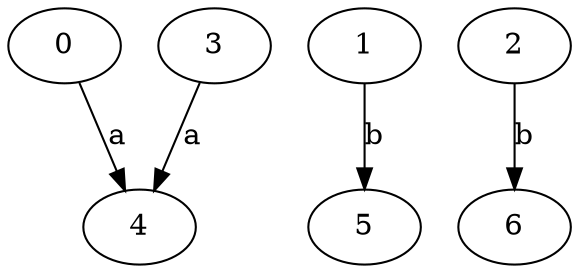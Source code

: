 strict digraph  {
0;
1;
2;
3;
4;
5;
6;
0 -> 4  [label=a];
1 -> 5  [label=b];
2 -> 6  [label=b];
3 -> 4  [label=a];
}
